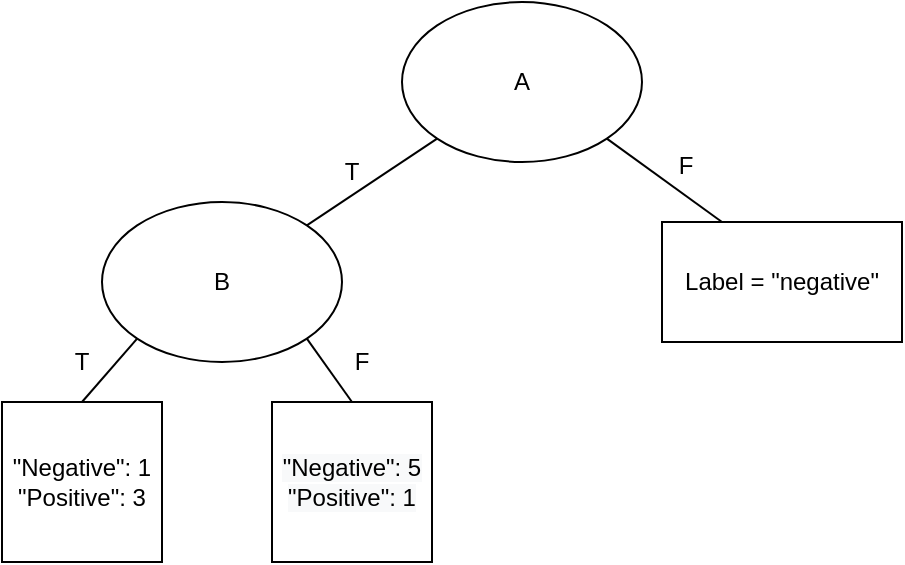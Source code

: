 <mxfile version="14.2.9" type="device"><diagram id="99NJvIdX-E8eEF-jGqoX" name="Page-1"><mxGraphModel dx="733" dy="625" grid="1" gridSize="10" guides="1" tooltips="1" connect="1" arrows="1" fold="1" page="1" pageScale="1" pageWidth="850" pageHeight="1100" math="0" shadow="0"><root><mxCell id="0"/><mxCell id="1" parent="0"/><mxCell id="tS4eXeT3He6yQEBAFtKc-1" value="A" style="ellipse;whiteSpace=wrap;html=1;" vertex="1" parent="1"><mxGeometry x="350" y="80" width="120" height="80" as="geometry"/></mxCell><mxCell id="tS4eXeT3He6yQEBAFtKc-2" value="B" style="ellipse;whiteSpace=wrap;html=1;" vertex="1" parent="1"><mxGeometry x="200" y="180" width="120" height="80" as="geometry"/></mxCell><mxCell id="tS4eXeT3He6yQEBAFtKc-3" value="Label = &quot;negative&quot;" style="rounded=0;whiteSpace=wrap;html=1;" vertex="1" parent="1"><mxGeometry x="480" y="190" width="120" height="60" as="geometry"/></mxCell><mxCell id="tS4eXeT3He6yQEBAFtKc-4" value="" style="endArrow=none;html=1;entryX=0;entryY=1;entryDx=0;entryDy=0;exitX=1;exitY=0;exitDx=0;exitDy=0;" edge="1" parent="1" source="tS4eXeT3He6yQEBAFtKc-2" target="tS4eXeT3He6yQEBAFtKc-1"><mxGeometry width="50" height="50" relative="1" as="geometry"><mxPoint x="260" y="160" as="sourcePoint"/><mxPoint x="310" y="110" as="targetPoint"/></mxGeometry></mxCell><mxCell id="tS4eXeT3He6yQEBAFtKc-5" value="" style="endArrow=none;html=1;entryX=1;entryY=1;entryDx=0;entryDy=0;exitX=0.25;exitY=0;exitDx=0;exitDy=0;" edge="1" parent="1" source="tS4eXeT3He6yQEBAFtKc-3" target="tS4eXeT3He6yQEBAFtKc-1"><mxGeometry width="50" height="50" relative="1" as="geometry"><mxPoint x="300" y="350" as="sourcePoint"/><mxPoint x="350" y="300" as="targetPoint"/></mxGeometry></mxCell><mxCell id="tS4eXeT3He6yQEBAFtKc-6" value="F" style="text;html=1;strokeColor=none;fillColor=none;align=center;verticalAlign=middle;whiteSpace=wrap;rounded=0;" vertex="1" parent="1"><mxGeometry x="472" y="152" width="40" height="20" as="geometry"/></mxCell><mxCell id="tS4eXeT3He6yQEBAFtKc-7" value="T" style="text;html=1;strokeColor=none;fillColor=none;align=center;verticalAlign=middle;whiteSpace=wrap;rounded=0;" vertex="1" parent="1"><mxGeometry x="305" y="155" width="40" height="20" as="geometry"/></mxCell><mxCell id="tS4eXeT3He6yQEBAFtKc-8" value="&quot;Negative&quot;: 1&lt;br&gt;&quot;Positive&quot;: 3" style="whiteSpace=wrap;html=1;aspect=fixed;" vertex="1" parent="1"><mxGeometry x="150" y="280" width="80" height="80" as="geometry"/></mxCell><mxCell id="tS4eXeT3He6yQEBAFtKc-9" value="&lt;span style=&quot;color: rgb(0 , 0 , 0) ; font-family: &amp;#34;helvetica&amp;#34; ; font-size: 12px ; font-style: normal ; font-weight: 400 ; letter-spacing: normal ; text-align: center ; text-indent: 0px ; text-transform: none ; word-spacing: 0px ; background-color: rgb(248 , 249 , 250) ; display: inline ; float: none&quot;&gt;&quot;Negative&quot;: 5&lt;/span&gt;&lt;br style=&quot;color: rgb(0 , 0 , 0) ; font-family: &amp;#34;helvetica&amp;#34; ; font-size: 12px ; font-style: normal ; font-weight: 400 ; letter-spacing: normal ; text-align: center ; text-indent: 0px ; text-transform: none ; word-spacing: 0px ; background-color: rgb(248 , 249 , 250)&quot;&gt;&lt;span style=&quot;color: rgb(0 , 0 , 0) ; font-family: &amp;#34;helvetica&amp;#34; ; font-size: 12px ; font-style: normal ; font-weight: 400 ; letter-spacing: normal ; text-align: center ; text-indent: 0px ; text-transform: none ; word-spacing: 0px ; background-color: rgb(248 , 249 , 250) ; display: inline ; float: none&quot;&gt;&quot;Positive&quot;: 1&lt;/span&gt;" style="whiteSpace=wrap;html=1;aspect=fixed;" vertex="1" parent="1"><mxGeometry x="285" y="280" width="80" height="80" as="geometry"/></mxCell><mxCell id="tS4eXeT3He6yQEBAFtKc-10" value="" style="endArrow=none;html=1;entryX=0;entryY=1;entryDx=0;entryDy=0;exitX=0.5;exitY=0;exitDx=0;exitDy=0;" edge="1" parent="1" source="tS4eXeT3He6yQEBAFtKc-8" target="tS4eXeT3He6yQEBAFtKc-2"><mxGeometry width="50" height="50" relative="1" as="geometry"><mxPoint x="80" y="260" as="sourcePoint"/><mxPoint x="130" y="210" as="targetPoint"/></mxGeometry></mxCell><mxCell id="tS4eXeT3He6yQEBAFtKc-11" value="" style="endArrow=none;html=1;entryX=1;entryY=1;entryDx=0;entryDy=0;exitX=0.5;exitY=0;exitDx=0;exitDy=0;" edge="1" parent="1" source="tS4eXeT3He6yQEBAFtKc-9" target="tS4eXeT3He6yQEBAFtKc-2"><mxGeometry width="50" height="50" relative="1" as="geometry"><mxPoint x="200" y="370" as="sourcePoint"/><mxPoint x="250" y="320" as="targetPoint"/></mxGeometry></mxCell><mxCell id="tS4eXeT3He6yQEBAFtKc-12" value="T" style="text;html=1;strokeColor=none;fillColor=none;align=center;verticalAlign=middle;whiteSpace=wrap;rounded=0;" vertex="1" parent="1"><mxGeometry x="170" y="250" width="40" height="20" as="geometry"/></mxCell><mxCell id="tS4eXeT3He6yQEBAFtKc-13" value="F" style="text;html=1;strokeColor=none;fillColor=none;align=center;verticalAlign=middle;whiteSpace=wrap;rounded=0;" vertex="1" parent="1"><mxGeometry x="310" y="250" width="40" height="20" as="geometry"/></mxCell></root></mxGraphModel></diagram></mxfile>